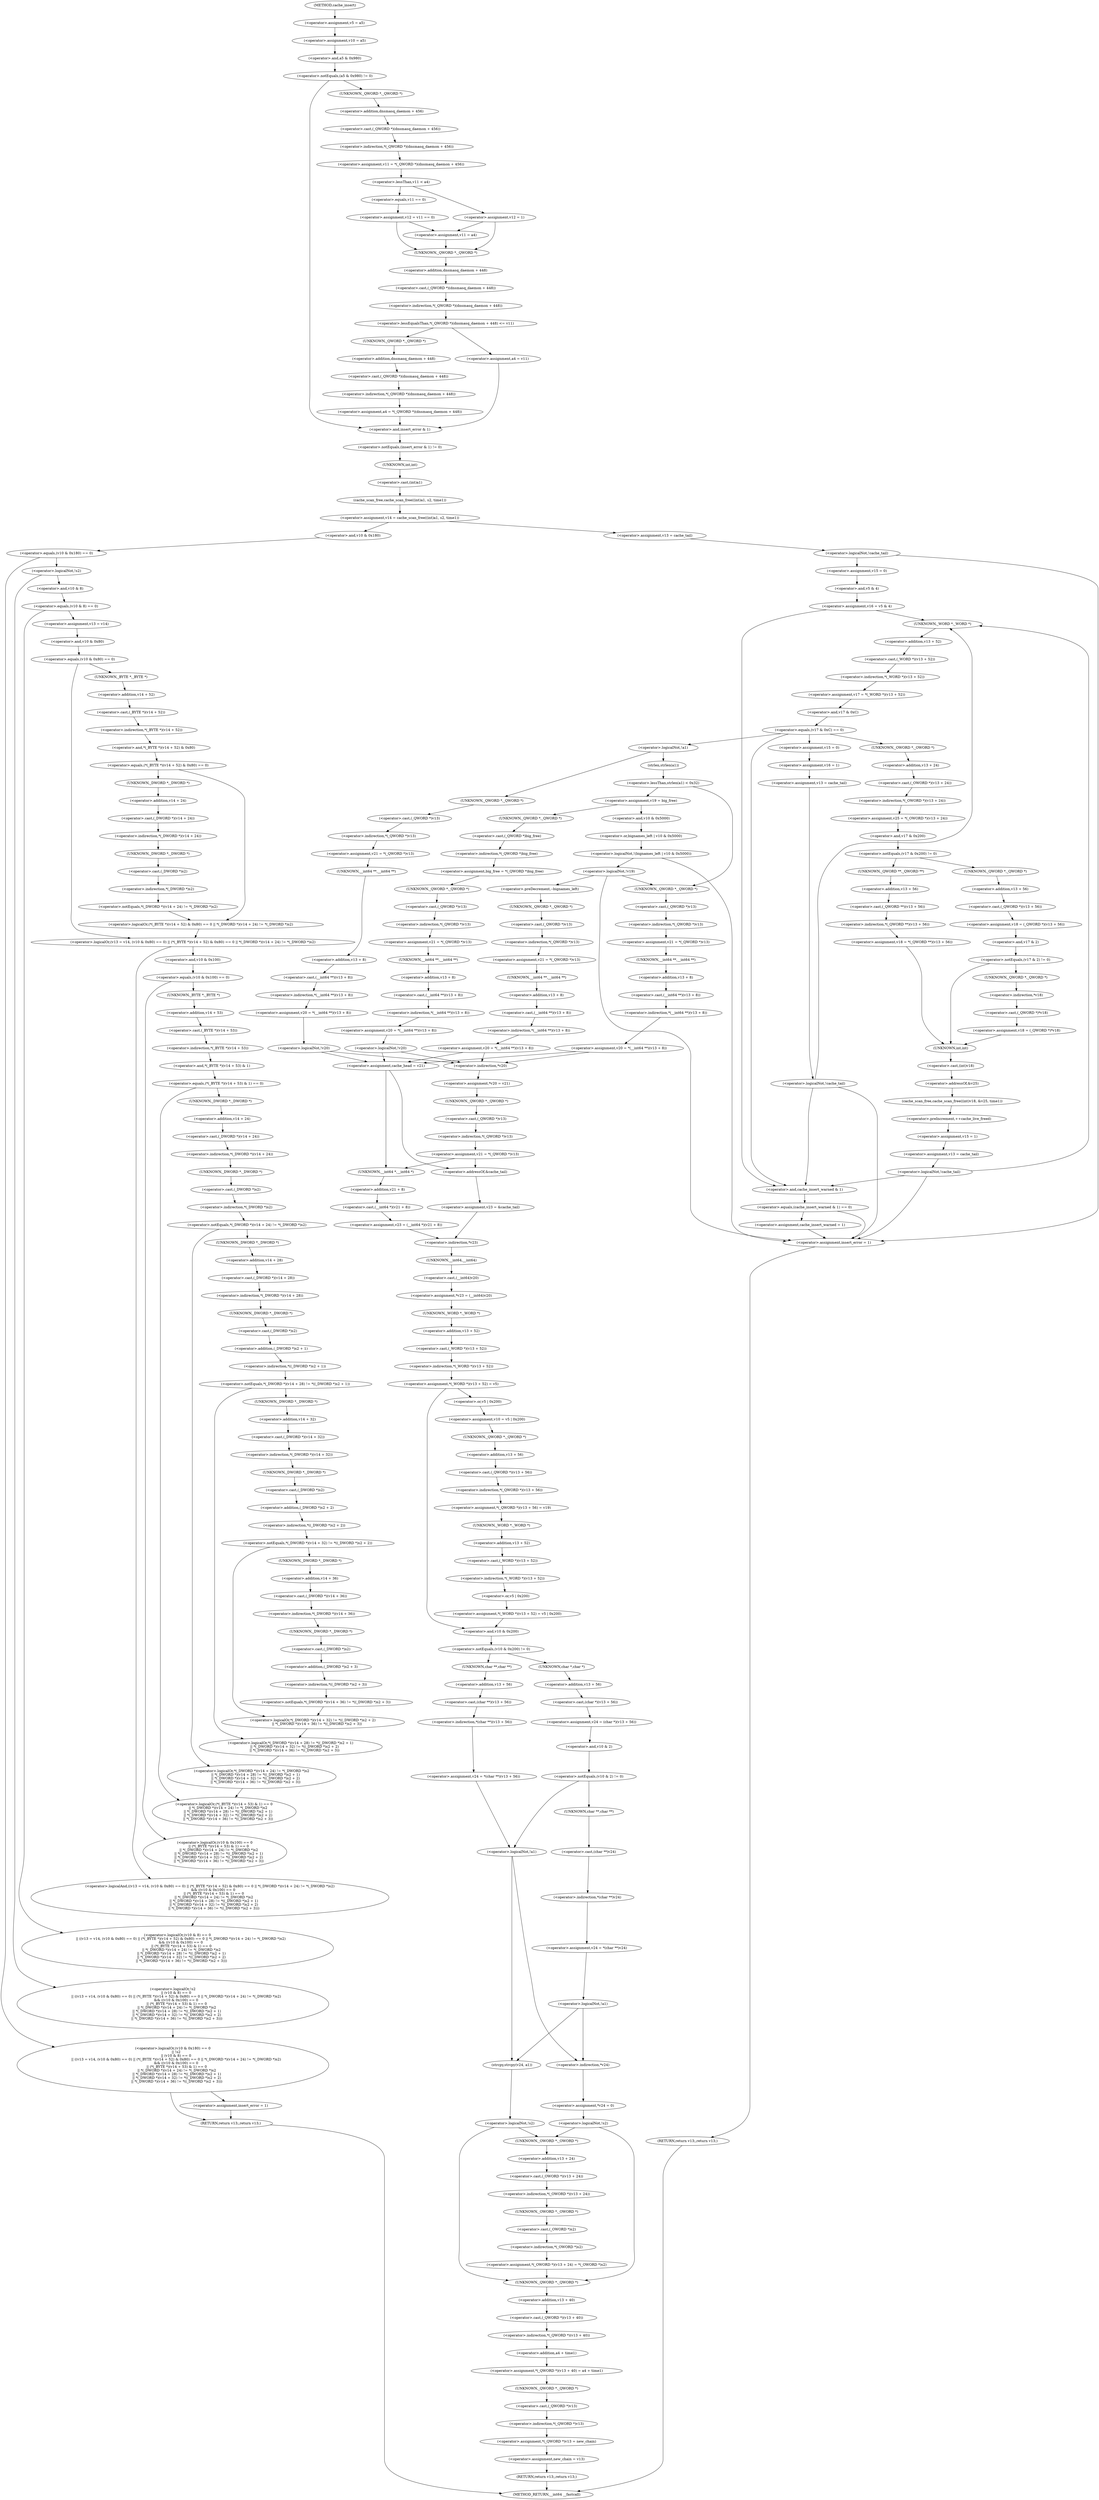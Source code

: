 digraph cache_insert {  
"1000140" [label = "(<operator>.assignment,v5 = a5)" ]
"1000143" [label = "(<operator>.assignment,v10 = a5)" ]
"1000147" [label = "(<operator>.notEquals,(a5 & 0x980) != 0)" ]
"1000148" [label = "(<operator>.and,a5 & 0x980)" ]
"1000153" [label = "(<operator>.assignment,v11 = *(_QWORD *)(dnsmasq_daemon + 456))" ]
"1000155" [label = "(<operator>.indirection,*(_QWORD *)(dnsmasq_daemon + 456))" ]
"1000156" [label = "(<operator>.cast,(_QWORD *)(dnsmasq_daemon + 456))" ]
"1000157" [label = "(UNKNOWN,_QWORD *,_QWORD *)" ]
"1000158" [label = "(<operator>.addition,dnsmasq_daemon + 456)" ]
"1000162" [label = "(<operator>.lessThan,v11 < a4)" ]
"1000165" [label = "(<operator>.assignment,v12 = v11 == 0)" ]
"1000167" [label = "(<operator>.equals,v11 == 0)" ]
"1000171" [label = "(<operator>.assignment,v12 = 1)" ]
"1000176" [label = "(<operator>.assignment,v11 = a4)" ]
"1000180" [label = "(<operator>.lessEqualsThan,*(_QWORD *)(dnsmasq_daemon + 448) <= v11)" ]
"1000181" [label = "(<operator>.indirection,*(_QWORD *)(dnsmasq_daemon + 448))" ]
"1000182" [label = "(<operator>.cast,(_QWORD *)(dnsmasq_daemon + 448))" ]
"1000183" [label = "(UNKNOWN,_QWORD *,_QWORD *)" ]
"1000184" [label = "(<operator>.addition,dnsmasq_daemon + 448)" ]
"1000188" [label = "(<operator>.assignment,a4 = v11)" ]
"1000192" [label = "(<operator>.assignment,a4 = *(_QWORD *)(dnsmasq_daemon + 448))" ]
"1000194" [label = "(<operator>.indirection,*(_QWORD *)(dnsmasq_daemon + 448))" ]
"1000195" [label = "(<operator>.cast,(_QWORD *)(dnsmasq_daemon + 448))" ]
"1000196" [label = "(UNKNOWN,_QWORD *,_QWORD *)" ]
"1000197" [label = "(<operator>.addition,dnsmasq_daemon + 448)" ]
"1000201" [label = "(<operator>.notEquals,(insert_error & 1) != 0)" ]
"1000202" [label = "(<operator>.and,insert_error & 1)" ]
"1000207" [label = "(<operator>.assignment,v14 = cache_scan_free((int)a1, s2, time1))" ]
"1000209" [label = "(cache_scan_free,cache_scan_free((int)a1, s2, time1))" ]
"1000210" [label = "(<operator>.cast,(int)a1)" ]
"1000211" [label = "(UNKNOWN,int,int)" ]
"1000219" [label = "(<operator>.logicalOr,(v10 & 0x180) == 0\n      || !s2\n      || (v10 & 8) == 0\n      || ((v13 = v14, (v10 & 0x80) == 0) || (*(_BYTE *)(v14 + 52) & 0x80) == 0 || *(_DWORD *)(v14 + 24) != *(_DWORD *)s2)\n      && ((v10 & 0x100) == 0\n       || (*(_BYTE *)(v14 + 53) & 1) == 0\n       || *(_DWORD *)(v14 + 24) != *(_DWORD *)s2\n       || *(_DWORD *)(v14 + 28) != *((_DWORD *)s2 + 1)\n       || *(_DWORD *)(v14 + 32) != *((_DWORD *)s2 + 2)\n       || *(_DWORD *)(v14 + 36) != *((_DWORD *)s2 + 3)))" ]
"1000220" [label = "(<operator>.equals,(v10 & 0x180) == 0)" ]
"1000221" [label = "(<operator>.and,v10 & 0x180)" ]
"1000225" [label = "(<operator>.logicalOr,!s2\n      || (v10 & 8) == 0\n      || ((v13 = v14, (v10 & 0x80) == 0) || (*(_BYTE *)(v14 + 52) & 0x80) == 0 || *(_DWORD *)(v14 + 24) != *(_DWORD *)s2)\n      && ((v10 & 0x100) == 0\n       || (*(_BYTE *)(v14 + 53) & 1) == 0\n       || *(_DWORD *)(v14 + 24) != *(_DWORD *)s2\n       || *(_DWORD *)(v14 + 28) != *((_DWORD *)s2 + 1)\n       || *(_DWORD *)(v14 + 32) != *((_DWORD *)s2 + 2)\n       || *(_DWORD *)(v14 + 36) != *((_DWORD *)s2 + 3)))" ]
"1000226" [label = "(<operator>.logicalNot,!s2)" ]
"1000228" [label = "(<operator>.logicalOr,(v10 & 8) == 0\n      || ((v13 = v14, (v10 & 0x80) == 0) || (*(_BYTE *)(v14 + 52) & 0x80) == 0 || *(_DWORD *)(v14 + 24) != *(_DWORD *)s2)\n      && ((v10 & 0x100) == 0\n       || (*(_BYTE *)(v14 + 53) & 1) == 0\n       || *(_DWORD *)(v14 + 24) != *(_DWORD *)s2\n       || *(_DWORD *)(v14 + 28) != *((_DWORD *)s2 + 1)\n       || *(_DWORD *)(v14 + 32) != *((_DWORD *)s2 + 2)\n       || *(_DWORD *)(v14 + 36) != *((_DWORD *)s2 + 3)))" ]
"1000229" [label = "(<operator>.equals,(v10 & 8) == 0)" ]
"1000230" [label = "(<operator>.and,v10 & 8)" ]
"1000234" [label = "(<operator>.logicalAnd,((v13 = v14, (v10 & 0x80) == 0) || (*(_BYTE *)(v14 + 52) & 0x80) == 0 || *(_DWORD *)(v14 + 24) != *(_DWORD *)s2)\n      && ((v10 & 0x100) == 0\n       || (*(_BYTE *)(v14 + 53) & 1) == 0\n       || *(_DWORD *)(v14 + 24) != *(_DWORD *)s2\n       || *(_DWORD *)(v14 + 28) != *((_DWORD *)s2 + 1)\n       || *(_DWORD *)(v14 + 32) != *((_DWORD *)s2 + 2)\n       || *(_DWORD *)(v14 + 36) != *((_DWORD *)s2 + 3)))" ]
"1000235" [label = "(<operator>.logicalOr,(v13 = v14, (v10 & 0x80) == 0) || (*(_BYTE *)(v14 + 52) & 0x80) == 0 || *(_DWORD *)(v14 + 24) != *(_DWORD *)s2)" ]
"1000237" [label = "(<operator>.assignment,v13 = v14)" ]
"1000240" [label = "(<operator>.equals,(v10 & 0x80) == 0)" ]
"1000241" [label = "(<operator>.and,v10 & 0x80)" ]
"1000245" [label = "(<operator>.logicalOr,(*(_BYTE *)(v14 + 52) & 0x80) == 0 || *(_DWORD *)(v14 + 24) != *(_DWORD *)s2)" ]
"1000246" [label = "(<operator>.equals,(*(_BYTE *)(v14 + 52) & 0x80) == 0)" ]
"1000247" [label = "(<operator>.and,*(_BYTE *)(v14 + 52) & 0x80)" ]
"1000248" [label = "(<operator>.indirection,*(_BYTE *)(v14 + 52))" ]
"1000249" [label = "(<operator>.cast,(_BYTE *)(v14 + 52))" ]
"1000250" [label = "(UNKNOWN,_BYTE *,_BYTE *)" ]
"1000251" [label = "(<operator>.addition,v14 + 52)" ]
"1000256" [label = "(<operator>.notEquals,*(_DWORD *)(v14 + 24) != *(_DWORD *)s2)" ]
"1000257" [label = "(<operator>.indirection,*(_DWORD *)(v14 + 24))" ]
"1000258" [label = "(<operator>.cast,(_DWORD *)(v14 + 24))" ]
"1000259" [label = "(UNKNOWN,_DWORD *,_DWORD *)" ]
"1000260" [label = "(<operator>.addition,v14 + 24)" ]
"1000263" [label = "(<operator>.indirection,*(_DWORD *)s2)" ]
"1000264" [label = "(<operator>.cast,(_DWORD *)s2)" ]
"1000265" [label = "(UNKNOWN,_DWORD *,_DWORD *)" ]
"1000267" [label = "(<operator>.logicalOr,(v10 & 0x100) == 0\n       || (*(_BYTE *)(v14 + 53) & 1) == 0\n       || *(_DWORD *)(v14 + 24) != *(_DWORD *)s2\n       || *(_DWORD *)(v14 + 28) != *((_DWORD *)s2 + 1)\n       || *(_DWORD *)(v14 + 32) != *((_DWORD *)s2 + 2)\n       || *(_DWORD *)(v14 + 36) != *((_DWORD *)s2 + 3))" ]
"1000268" [label = "(<operator>.equals,(v10 & 0x100) == 0)" ]
"1000269" [label = "(<operator>.and,v10 & 0x100)" ]
"1000273" [label = "(<operator>.logicalOr,(*(_BYTE *)(v14 + 53) & 1) == 0\n       || *(_DWORD *)(v14 + 24) != *(_DWORD *)s2\n       || *(_DWORD *)(v14 + 28) != *((_DWORD *)s2 + 1)\n       || *(_DWORD *)(v14 + 32) != *((_DWORD *)s2 + 2)\n       || *(_DWORD *)(v14 + 36) != *((_DWORD *)s2 + 3))" ]
"1000274" [label = "(<operator>.equals,(*(_BYTE *)(v14 + 53) & 1) == 0)" ]
"1000275" [label = "(<operator>.and,*(_BYTE *)(v14 + 53) & 1)" ]
"1000276" [label = "(<operator>.indirection,*(_BYTE *)(v14 + 53))" ]
"1000277" [label = "(<operator>.cast,(_BYTE *)(v14 + 53))" ]
"1000278" [label = "(UNKNOWN,_BYTE *,_BYTE *)" ]
"1000279" [label = "(<operator>.addition,v14 + 53)" ]
"1000284" [label = "(<operator>.logicalOr,*(_DWORD *)(v14 + 24) != *(_DWORD *)s2\n       || *(_DWORD *)(v14 + 28) != *((_DWORD *)s2 + 1)\n       || *(_DWORD *)(v14 + 32) != *((_DWORD *)s2 + 2)\n       || *(_DWORD *)(v14 + 36) != *((_DWORD *)s2 + 3))" ]
"1000285" [label = "(<operator>.notEquals,*(_DWORD *)(v14 + 24) != *(_DWORD *)s2)" ]
"1000286" [label = "(<operator>.indirection,*(_DWORD *)(v14 + 24))" ]
"1000287" [label = "(<operator>.cast,(_DWORD *)(v14 + 24))" ]
"1000288" [label = "(UNKNOWN,_DWORD *,_DWORD *)" ]
"1000289" [label = "(<operator>.addition,v14 + 24)" ]
"1000292" [label = "(<operator>.indirection,*(_DWORD *)s2)" ]
"1000293" [label = "(<operator>.cast,(_DWORD *)s2)" ]
"1000294" [label = "(UNKNOWN,_DWORD *,_DWORD *)" ]
"1000296" [label = "(<operator>.logicalOr,*(_DWORD *)(v14 + 28) != *((_DWORD *)s2 + 1)\n       || *(_DWORD *)(v14 + 32) != *((_DWORD *)s2 + 2)\n       || *(_DWORD *)(v14 + 36) != *((_DWORD *)s2 + 3))" ]
"1000297" [label = "(<operator>.notEquals,*(_DWORD *)(v14 + 28) != *((_DWORD *)s2 + 1))" ]
"1000298" [label = "(<operator>.indirection,*(_DWORD *)(v14 + 28))" ]
"1000299" [label = "(<operator>.cast,(_DWORD *)(v14 + 28))" ]
"1000300" [label = "(UNKNOWN,_DWORD *,_DWORD *)" ]
"1000301" [label = "(<operator>.addition,v14 + 28)" ]
"1000304" [label = "(<operator>.indirection,*((_DWORD *)s2 + 1))" ]
"1000305" [label = "(<operator>.addition,(_DWORD *)s2 + 1)" ]
"1000306" [label = "(<operator>.cast,(_DWORD *)s2)" ]
"1000307" [label = "(UNKNOWN,_DWORD *,_DWORD *)" ]
"1000310" [label = "(<operator>.logicalOr,*(_DWORD *)(v14 + 32) != *((_DWORD *)s2 + 2)\n       || *(_DWORD *)(v14 + 36) != *((_DWORD *)s2 + 3))" ]
"1000311" [label = "(<operator>.notEquals,*(_DWORD *)(v14 + 32) != *((_DWORD *)s2 + 2))" ]
"1000312" [label = "(<operator>.indirection,*(_DWORD *)(v14 + 32))" ]
"1000313" [label = "(<operator>.cast,(_DWORD *)(v14 + 32))" ]
"1000314" [label = "(UNKNOWN,_DWORD *,_DWORD *)" ]
"1000315" [label = "(<operator>.addition,v14 + 32)" ]
"1000318" [label = "(<operator>.indirection,*((_DWORD *)s2 + 2))" ]
"1000319" [label = "(<operator>.addition,(_DWORD *)s2 + 2)" ]
"1000320" [label = "(<operator>.cast,(_DWORD *)s2)" ]
"1000321" [label = "(UNKNOWN,_DWORD *,_DWORD *)" ]
"1000324" [label = "(<operator>.notEquals,*(_DWORD *)(v14 + 36) != *((_DWORD *)s2 + 3))" ]
"1000325" [label = "(<operator>.indirection,*(_DWORD *)(v14 + 36))" ]
"1000326" [label = "(<operator>.cast,(_DWORD *)(v14 + 36))" ]
"1000327" [label = "(UNKNOWN,_DWORD *,_DWORD *)" ]
"1000328" [label = "(<operator>.addition,v14 + 36)" ]
"1000331" [label = "(<operator>.indirection,*((_DWORD *)s2 + 3))" ]
"1000332" [label = "(<operator>.addition,(_DWORD *)s2 + 3)" ]
"1000333" [label = "(<operator>.cast,(_DWORD *)s2)" ]
"1000334" [label = "(UNKNOWN,_DWORD *,_DWORD *)" ]
"1000339" [label = "(<operator>.assignment,insert_error = 1)" ]
"1000342" [label = "(RETURN,return v13;,return v13;)" ]
"1000344" [label = "(<operator>.assignment,v13 = cache_tail)" ]
"1000348" [label = "(<operator>.logicalNot,!cache_tail)" ]
"1000351" [label = "(<operator>.assignment,v15 = 0)" ]
"1000354" [label = "(<operator>.assignment,v16 = v5 & 4)" ]
"1000356" [label = "(<operator>.and,v5 & 4)" ]
"1000362" [label = "(<operator>.assignment,v17 = *(_WORD *)(v13 + 52))" ]
"1000364" [label = "(<operator>.indirection,*(_WORD *)(v13 + 52))" ]
"1000365" [label = "(<operator>.cast,(_WORD *)(v13 + 52))" ]
"1000366" [label = "(UNKNOWN,_WORD *,_WORD *)" ]
"1000367" [label = "(<operator>.addition,v13 + 52)" ]
"1000371" [label = "(<operator>.equals,(v17 & 0xC) == 0)" ]
"1000372" [label = "(<operator>.and,v17 & 0xC)" ]
"1000378" [label = "(<operator>.logicalNot,!a1)" ]
"1000382" [label = "(<operator>.assignment,v21 = *(_QWORD *)v13)" ]
"1000384" [label = "(<operator>.indirection,*(_QWORD *)v13)" ]
"1000385" [label = "(<operator>.cast,(_QWORD *)v13)" ]
"1000386" [label = "(UNKNOWN,_QWORD *,_QWORD *)" ]
"1000388" [label = "(<operator>.assignment,v20 = *(__int64 **)(v13 + 8))" ]
"1000390" [label = "(<operator>.indirection,*(__int64 **)(v13 + 8))" ]
"1000391" [label = "(<operator>.cast,(__int64 **)(v13 + 8))" ]
"1000392" [label = "(UNKNOWN,__int64 **,__int64 **)" ]
"1000393" [label = "(<operator>.addition,v13 + 8)" ]
"1000397" [label = "(<operator>.logicalNot,!v20)" ]
"1000402" [label = "(<operator>.lessThan,strlen(a1) < 0x32)" ]
"1000403" [label = "(strlen,strlen(a1))" ]
"1000410" [label = "(<operator>.assignment,v19 = big_free)" ]
"1000416" [label = "(<operator>.assignment,big_free = *(_QWORD *)big_free)" ]
"1000418" [label = "(<operator>.indirection,*(_QWORD *)big_free)" ]
"1000419" [label = "(<operator>.cast,(_QWORD *)big_free)" ]
"1000420" [label = "(UNKNOWN,_QWORD *,_QWORD *)" ]
"1000422" [label = "(<operator>.assignment,v21 = *(_QWORD *)v13)" ]
"1000424" [label = "(<operator>.indirection,*(_QWORD *)v13)" ]
"1000425" [label = "(<operator>.cast,(_QWORD *)v13)" ]
"1000426" [label = "(UNKNOWN,_QWORD *,_QWORD *)" ]
"1000428" [label = "(<operator>.assignment,v20 = *(__int64 **)(v13 + 8))" ]
"1000430" [label = "(<operator>.indirection,*(__int64 **)(v13 + 8))" ]
"1000431" [label = "(<operator>.cast,(__int64 **)(v13 + 8))" ]
"1000432" [label = "(UNKNOWN,__int64 **,__int64 **)" ]
"1000433" [label = "(<operator>.addition,v13 + 8)" ]
"1000437" [label = "(<operator>.logicalNot,!v20)" ]
"1000441" [label = "(<operator>.assignment,*v20 = v21)" ]
"1000442" [label = "(<operator>.indirection,*v20)" ]
"1000445" [label = "(<operator>.assignment,v21 = *(_QWORD *)v13)" ]
"1000447" [label = "(<operator>.indirection,*(_QWORD *)v13)" ]
"1000448" [label = "(<operator>.cast,(_QWORD *)v13)" ]
"1000449" [label = "(UNKNOWN,_QWORD *,_QWORD *)" ]
"1000453" [label = "(<operator>.logicalNot,!(bignames_left | v10 & 0x5000))" ]
"1000454" [label = "(<operator>.or,bignames_left | v10 & 0x5000)" ]
"1000456" [label = "(<operator>.and,v10 & 0x5000)" ]
"1000461" [label = "(<operator>.logicalNot,!v19)" ]
"1000467" [label = "(<operator>.preDecrement,--bignames_left)" ]
"1000469" [label = "(<operator>.assignment,v21 = *(_QWORD *)v13)" ]
"1000471" [label = "(<operator>.indirection,*(_QWORD *)v13)" ]
"1000472" [label = "(<operator>.cast,(_QWORD *)v13)" ]
"1000473" [label = "(UNKNOWN,_QWORD *,_QWORD *)" ]
"1000475" [label = "(<operator>.assignment,v20 = *(__int64 **)(v13 + 8))" ]
"1000477" [label = "(<operator>.indirection,*(__int64 **)(v13 + 8))" ]
"1000478" [label = "(<operator>.cast,(__int64 **)(v13 + 8))" ]
"1000479" [label = "(UNKNOWN,__int64 **,__int64 **)" ]
"1000480" [label = "(<operator>.addition,v13 + 8)" ]
"1000487" [label = "(<operator>.assignment,v21 = *(_QWORD *)v13)" ]
"1000489" [label = "(<operator>.indirection,*(_QWORD *)v13)" ]
"1000490" [label = "(<operator>.cast,(_QWORD *)v13)" ]
"1000491" [label = "(UNKNOWN,_QWORD *,_QWORD *)" ]
"1000493" [label = "(<operator>.assignment,v20 = *(__int64 **)(v13 + 8))" ]
"1000495" [label = "(<operator>.indirection,*(__int64 **)(v13 + 8))" ]
"1000496" [label = "(<operator>.cast,(__int64 **)(v13 + 8))" ]
"1000497" [label = "(UNKNOWN,__int64 **,__int64 **)" ]
"1000498" [label = "(<operator>.addition,v13 + 8)" ]
"1000505" [label = "(<operator>.assignment,cache_head = v21)" ]
"1000511" [label = "(<operator>.assignment,v23 = (__int64 *)(v21 + 8))" ]
"1000513" [label = "(<operator>.cast,(__int64 *)(v21 + 8))" ]
"1000514" [label = "(UNKNOWN,__int64 *,__int64 *)" ]
"1000515" [label = "(<operator>.addition,v21 + 8)" ]
"1000519" [label = "(<operator>.assignment,v23 = &cache_tail)" ]
"1000521" [label = "(<operator>.addressOf,&cache_tail)" ]
"1000523" [label = "(<operator>.assignment,*v23 = (__int64)v20)" ]
"1000524" [label = "(<operator>.indirection,*v23)" ]
"1000526" [label = "(<operator>.cast,(__int64)v20)" ]
"1000527" [label = "(UNKNOWN,__int64,__int64)" ]
"1000529" [label = "(<operator>.assignment,*(_WORD *)(v13 + 52) = v5)" ]
"1000530" [label = "(<operator>.indirection,*(_WORD *)(v13 + 52))" ]
"1000531" [label = "(<operator>.cast,(_WORD *)(v13 + 52))" ]
"1000532" [label = "(UNKNOWN,_WORD *,_WORD *)" ]
"1000533" [label = "(<operator>.addition,v13 + 52)" ]
"1000540" [label = "(<operator>.assignment,v10 = v5 | 0x200)" ]
"1000542" [label = "(<operator>.or,v5 | 0x200)" ]
"1000545" [label = "(<operator>.assignment,*(_QWORD *)(v13 + 56) = v19)" ]
"1000546" [label = "(<operator>.indirection,*(_QWORD *)(v13 + 56))" ]
"1000547" [label = "(<operator>.cast,(_QWORD *)(v13 + 56))" ]
"1000548" [label = "(UNKNOWN,_QWORD *,_QWORD *)" ]
"1000549" [label = "(<operator>.addition,v13 + 56)" ]
"1000553" [label = "(<operator>.assignment,*(_WORD *)(v13 + 52) = v5 | 0x200)" ]
"1000554" [label = "(<operator>.indirection,*(_WORD *)(v13 + 52))" ]
"1000555" [label = "(<operator>.cast,(_WORD *)(v13 + 52))" ]
"1000556" [label = "(UNKNOWN,_WORD *,_WORD *)" ]
"1000557" [label = "(<operator>.addition,v13 + 52)" ]
"1000560" [label = "(<operator>.or,v5 | 0x200)" ]
"1000564" [label = "(<operator>.notEquals,(v10 & 0x200) != 0)" ]
"1000565" [label = "(<operator>.and,v10 & 0x200)" ]
"1000570" [label = "(<operator>.assignment,v24 = *(char **)(v13 + 56))" ]
"1000572" [label = "(<operator>.indirection,*(char **)(v13 + 56))" ]
"1000573" [label = "(<operator>.cast,(char **)(v13 + 56))" ]
"1000574" [label = "(UNKNOWN,char **,char **)" ]
"1000575" [label = "(<operator>.addition,v13 + 56)" ]
"1000580" [label = "(<operator>.assignment,v24 = (char *)(v13 + 56))" ]
"1000582" [label = "(<operator>.cast,(char *)(v13 + 56))" ]
"1000583" [label = "(UNKNOWN,char *,char *)" ]
"1000584" [label = "(<operator>.addition,v13 + 56)" ]
"1000588" [label = "(<operator>.notEquals,(v10 & 2) != 0)" ]
"1000589" [label = "(<operator>.and,v10 & 2)" ]
"1000594" [label = "(<operator>.assignment,v24 = *(char **)v24)" ]
"1000596" [label = "(<operator>.indirection,*(char **)v24)" ]
"1000597" [label = "(<operator>.cast,(char **)v24)" ]
"1000598" [label = "(UNKNOWN,char **,char **)" ]
"1000601" [label = "(<operator>.logicalNot,!a1)" ]
"1000605" [label = "(<operator>.assignment,*v24 = 0)" ]
"1000606" [label = "(<operator>.indirection,*v24)" ]
"1000610" [label = "(<operator>.logicalNot,!s2)" ]
"1000614" [label = "(<operator>.assignment,*(_QWORD *)(v13 + 40) = a4 + time1)" ]
"1000615" [label = "(<operator>.indirection,*(_QWORD *)(v13 + 40))" ]
"1000616" [label = "(<operator>.cast,(_QWORD *)(v13 + 40))" ]
"1000617" [label = "(UNKNOWN,_QWORD *,_QWORD *)" ]
"1000618" [label = "(<operator>.addition,v13 + 40)" ]
"1000621" [label = "(<operator>.addition,a4 + time1)" ]
"1000624" [label = "(<operator>.assignment,*(_QWORD *)v13 = new_chain)" ]
"1000625" [label = "(<operator>.indirection,*(_QWORD *)v13)" ]
"1000626" [label = "(<operator>.cast,(_QWORD *)v13)" ]
"1000627" [label = "(UNKNOWN,_QWORD *,_QWORD *)" ]
"1000630" [label = "(<operator>.assignment,new_chain = v13)" ]
"1000633" [label = "(RETURN,return v13;,return v13;)" ]
"1000636" [label = "(<operator>.assignment,*(_OWORD *)(v13 + 24) = *(_OWORD *)s2)" ]
"1000637" [label = "(<operator>.indirection,*(_OWORD *)(v13 + 24))" ]
"1000638" [label = "(<operator>.cast,(_OWORD *)(v13 + 24))" ]
"1000639" [label = "(UNKNOWN,_OWORD *,_OWORD *)" ]
"1000640" [label = "(<operator>.addition,v13 + 24)" ]
"1000643" [label = "(<operator>.indirection,*(_OWORD *)s2)" ]
"1000644" [label = "(<operator>.cast,(_OWORD *)s2)" ]
"1000645" [label = "(UNKNOWN,_OWORD *,_OWORD *)" ]
"1000649" [label = "(strcpy,strcpy(v24, a1))" ]
"1000653" [label = "(<operator>.logicalNot,!s2)" ]
"1000658" [label = "(<operator>.logicalNot,!a1)" ]
"1000668" [label = "(<operator>.assignment,v25 = *(_OWORD *)(v13 + 24))" ]
"1000670" [label = "(<operator>.indirection,*(_OWORD *)(v13 + 24))" ]
"1000671" [label = "(<operator>.cast,(_OWORD *)(v13 + 24))" ]
"1000672" [label = "(UNKNOWN,_OWORD *,_OWORD *)" ]
"1000673" [label = "(<operator>.addition,v13 + 24)" ]
"1000677" [label = "(<operator>.notEquals,(v17 & 0x200) != 0)" ]
"1000678" [label = "(<operator>.and,v17 & 0x200)" ]
"1000683" [label = "(<operator>.assignment,v18 = *(_QWORD **)(v13 + 56))" ]
"1000685" [label = "(<operator>.indirection,*(_QWORD **)(v13 + 56))" ]
"1000686" [label = "(<operator>.cast,(_QWORD **)(v13 + 56))" ]
"1000687" [label = "(UNKNOWN,_QWORD **,_QWORD **)" ]
"1000688" [label = "(<operator>.addition,v13 + 56)" ]
"1000693" [label = "(<operator>.assignment,v18 = (_QWORD *)(v13 + 56))" ]
"1000695" [label = "(<operator>.cast,(_QWORD *)(v13 + 56))" ]
"1000696" [label = "(UNKNOWN,_QWORD *,_QWORD *)" ]
"1000697" [label = "(<operator>.addition,v13 + 56)" ]
"1000701" [label = "(<operator>.notEquals,(v17 & 2) != 0)" ]
"1000702" [label = "(<operator>.and,v17 & 2)" ]
"1000706" [label = "(<operator>.assignment,v18 = (_QWORD *)*v18)" ]
"1000708" [label = "(<operator>.cast,(_QWORD *)*v18)" ]
"1000709" [label = "(UNKNOWN,_QWORD *,_QWORD *)" ]
"1000710" [label = "(<operator>.indirection,*v18)" ]
"1000712" [label = "(cache_scan_free,cache_scan_free((int)v18, &v25, time1))" ]
"1000713" [label = "(<operator>.cast,(int)v18)" ]
"1000714" [label = "(UNKNOWN,int,int)" ]
"1000716" [label = "(<operator>.addressOf,&v25)" ]
"1000719" [label = "(<operator>.preIncrement,++cache_live_freed)" ]
"1000721" [label = "(<operator>.assignment,v15 = 1)" ]
"1000724" [label = "(<operator>.assignment,v13 = cache_tail)" ]
"1000728" [label = "(<operator>.logicalNot,!cache_tail)" ]
"1000733" [label = "(<operator>.assignment,v15 = 0)" ]
"1000736" [label = "(<operator>.assignment,v16 = 1)" ]
"1000739" [label = "(<operator>.assignment,v13 = cache_tail)" ]
"1000743" [label = "(<operator>.logicalNot,!cache_tail)" ]
"1000747" [label = "(<operator>.equals,(cache_insert_warned & 1) == 0)" ]
"1000748" [label = "(<operator>.and,cache_insert_warned & 1)" ]
"1000753" [label = "(<operator>.assignment,cache_insert_warned = 1)" ]
"1000758" [label = "(<operator>.assignment,insert_error = 1)" ]
"1000761" [label = "(RETURN,return v13;,return v13;)" ]
"1000117" [label = "(METHOD,cache_insert)" ]
"1000763" [label = "(METHOD_RETURN,__int64 __fastcall)" ]
  "1000140" -> "1000143" 
  "1000143" -> "1000148" 
  "1000147" -> "1000157" 
  "1000147" -> "1000202" 
  "1000148" -> "1000147" 
  "1000153" -> "1000162" 
  "1000155" -> "1000153" 
  "1000156" -> "1000155" 
  "1000157" -> "1000158" 
  "1000158" -> "1000156" 
  "1000162" -> "1000167" 
  "1000162" -> "1000171" 
  "1000165" -> "1000183" 
  "1000165" -> "1000176" 
  "1000167" -> "1000165" 
  "1000171" -> "1000183" 
  "1000171" -> "1000176" 
  "1000176" -> "1000183" 
  "1000180" -> "1000188" 
  "1000180" -> "1000196" 
  "1000181" -> "1000180" 
  "1000182" -> "1000181" 
  "1000183" -> "1000184" 
  "1000184" -> "1000182" 
  "1000188" -> "1000202" 
  "1000192" -> "1000202" 
  "1000194" -> "1000192" 
  "1000195" -> "1000194" 
  "1000196" -> "1000197" 
  "1000197" -> "1000195" 
  "1000201" -> "1000211" 
  "1000202" -> "1000201" 
  "1000207" -> "1000221" 
  "1000207" -> "1000344" 
  "1000209" -> "1000207" 
  "1000210" -> "1000209" 
  "1000211" -> "1000210" 
  "1000219" -> "1000339" 
  "1000219" -> "1000342" 
  "1000220" -> "1000219" 
  "1000220" -> "1000226" 
  "1000221" -> "1000220" 
  "1000225" -> "1000219" 
  "1000226" -> "1000225" 
  "1000226" -> "1000230" 
  "1000228" -> "1000225" 
  "1000229" -> "1000228" 
  "1000229" -> "1000237" 
  "1000230" -> "1000229" 
  "1000234" -> "1000228" 
  "1000235" -> "1000234" 
  "1000235" -> "1000269" 
  "1000237" -> "1000241" 
  "1000240" -> "1000250" 
  "1000240" -> "1000235" 
  "1000241" -> "1000240" 
  "1000245" -> "1000235" 
  "1000246" -> "1000259" 
  "1000246" -> "1000245" 
  "1000247" -> "1000246" 
  "1000248" -> "1000247" 
  "1000249" -> "1000248" 
  "1000250" -> "1000251" 
  "1000251" -> "1000249" 
  "1000256" -> "1000245" 
  "1000257" -> "1000265" 
  "1000258" -> "1000257" 
  "1000259" -> "1000260" 
  "1000260" -> "1000258" 
  "1000263" -> "1000256" 
  "1000264" -> "1000263" 
  "1000265" -> "1000264" 
  "1000267" -> "1000234" 
  "1000268" -> "1000278" 
  "1000268" -> "1000267" 
  "1000269" -> "1000268" 
  "1000273" -> "1000267" 
  "1000274" -> "1000288" 
  "1000274" -> "1000273" 
  "1000275" -> "1000274" 
  "1000276" -> "1000275" 
  "1000277" -> "1000276" 
  "1000278" -> "1000279" 
  "1000279" -> "1000277" 
  "1000284" -> "1000273" 
  "1000285" -> "1000300" 
  "1000285" -> "1000284" 
  "1000286" -> "1000294" 
  "1000287" -> "1000286" 
  "1000288" -> "1000289" 
  "1000289" -> "1000287" 
  "1000292" -> "1000285" 
  "1000293" -> "1000292" 
  "1000294" -> "1000293" 
  "1000296" -> "1000284" 
  "1000297" -> "1000314" 
  "1000297" -> "1000296" 
  "1000298" -> "1000307" 
  "1000299" -> "1000298" 
  "1000300" -> "1000301" 
  "1000301" -> "1000299" 
  "1000304" -> "1000297" 
  "1000305" -> "1000304" 
  "1000306" -> "1000305" 
  "1000307" -> "1000306" 
  "1000310" -> "1000296" 
  "1000311" -> "1000327" 
  "1000311" -> "1000310" 
  "1000312" -> "1000321" 
  "1000313" -> "1000312" 
  "1000314" -> "1000315" 
  "1000315" -> "1000313" 
  "1000318" -> "1000311" 
  "1000319" -> "1000318" 
  "1000320" -> "1000319" 
  "1000321" -> "1000320" 
  "1000324" -> "1000310" 
  "1000325" -> "1000334" 
  "1000326" -> "1000325" 
  "1000327" -> "1000328" 
  "1000328" -> "1000326" 
  "1000331" -> "1000324" 
  "1000332" -> "1000331" 
  "1000333" -> "1000332" 
  "1000334" -> "1000333" 
  "1000339" -> "1000342" 
  "1000342" -> "1000763" 
  "1000344" -> "1000348" 
  "1000348" -> "1000758" 
  "1000348" -> "1000351" 
  "1000351" -> "1000356" 
  "1000354" -> "1000366" 
  "1000354" -> "1000748" 
  "1000356" -> "1000354" 
  "1000362" -> "1000372" 
  "1000364" -> "1000362" 
  "1000365" -> "1000364" 
  "1000366" -> "1000367" 
  "1000367" -> "1000365" 
  "1000371" -> "1000378" 
  "1000371" -> "1000748" 
  "1000371" -> "1000672" 
  "1000371" -> "1000733" 
  "1000372" -> "1000371" 
  "1000378" -> "1000386" 
  "1000378" -> "1000403" 
  "1000382" -> "1000392" 
  "1000384" -> "1000382" 
  "1000385" -> "1000384" 
  "1000386" -> "1000385" 
  "1000388" -> "1000397" 
  "1000390" -> "1000388" 
  "1000391" -> "1000390" 
  "1000392" -> "1000393" 
  "1000393" -> "1000391" 
  "1000397" -> "1000505" 
  "1000397" -> "1000442" 
  "1000402" -> "1000491" 
  "1000402" -> "1000410" 
  "1000403" -> "1000402" 
  "1000410" -> "1000420" 
  "1000410" -> "1000456" 
  "1000416" -> "1000426" 
  "1000418" -> "1000416" 
  "1000419" -> "1000418" 
  "1000420" -> "1000419" 
  "1000422" -> "1000432" 
  "1000424" -> "1000422" 
  "1000425" -> "1000424" 
  "1000426" -> "1000425" 
  "1000428" -> "1000437" 
  "1000430" -> "1000428" 
  "1000431" -> "1000430" 
  "1000432" -> "1000433" 
  "1000433" -> "1000431" 
  "1000437" -> "1000505" 
  "1000437" -> "1000442" 
  "1000441" -> "1000449" 
  "1000442" -> "1000441" 
  "1000445" -> "1000514" 
  "1000445" -> "1000521" 
  "1000447" -> "1000445" 
  "1000448" -> "1000447" 
  "1000449" -> "1000448" 
  "1000453" -> "1000758" 
  "1000453" -> "1000461" 
  "1000454" -> "1000453" 
  "1000456" -> "1000454" 
  "1000461" -> "1000758" 
  "1000461" -> "1000467" 
  "1000461" -> "1000491" 
  "1000467" -> "1000473" 
  "1000469" -> "1000479" 
  "1000471" -> "1000469" 
  "1000472" -> "1000471" 
  "1000473" -> "1000472" 
  "1000475" -> "1000442" 
  "1000475" -> "1000505" 
  "1000477" -> "1000475" 
  "1000478" -> "1000477" 
  "1000479" -> "1000480" 
  "1000480" -> "1000478" 
  "1000487" -> "1000497" 
  "1000489" -> "1000487" 
  "1000490" -> "1000489" 
  "1000491" -> "1000490" 
  "1000493" -> "1000442" 
  "1000493" -> "1000505" 
  "1000495" -> "1000493" 
  "1000496" -> "1000495" 
  "1000497" -> "1000498" 
  "1000498" -> "1000496" 
  "1000505" -> "1000514" 
  "1000505" -> "1000521" 
  "1000511" -> "1000524" 
  "1000513" -> "1000511" 
  "1000514" -> "1000515" 
  "1000515" -> "1000513" 
  "1000519" -> "1000524" 
  "1000521" -> "1000519" 
  "1000523" -> "1000532" 
  "1000524" -> "1000527" 
  "1000526" -> "1000523" 
  "1000527" -> "1000526" 
  "1000529" -> "1000542" 
  "1000529" -> "1000565" 
  "1000530" -> "1000529" 
  "1000531" -> "1000530" 
  "1000532" -> "1000533" 
  "1000533" -> "1000531" 
  "1000540" -> "1000548" 
  "1000542" -> "1000540" 
  "1000545" -> "1000556" 
  "1000546" -> "1000545" 
  "1000547" -> "1000546" 
  "1000548" -> "1000549" 
  "1000549" -> "1000547" 
  "1000553" -> "1000565" 
  "1000554" -> "1000560" 
  "1000555" -> "1000554" 
  "1000556" -> "1000557" 
  "1000557" -> "1000555" 
  "1000560" -> "1000553" 
  "1000564" -> "1000574" 
  "1000564" -> "1000583" 
  "1000565" -> "1000564" 
  "1000570" -> "1000658" 
  "1000572" -> "1000570" 
  "1000573" -> "1000572" 
  "1000574" -> "1000575" 
  "1000575" -> "1000573" 
  "1000580" -> "1000589" 
  "1000582" -> "1000580" 
  "1000583" -> "1000584" 
  "1000584" -> "1000582" 
  "1000588" -> "1000598" 
  "1000588" -> "1000658" 
  "1000589" -> "1000588" 
  "1000594" -> "1000601" 
  "1000596" -> "1000594" 
  "1000597" -> "1000596" 
  "1000598" -> "1000597" 
  "1000601" -> "1000606" 
  "1000601" -> "1000649" 
  "1000605" -> "1000610" 
  "1000606" -> "1000605" 
  "1000610" -> "1000617" 
  "1000610" -> "1000639" 
  "1000614" -> "1000627" 
  "1000615" -> "1000621" 
  "1000616" -> "1000615" 
  "1000617" -> "1000618" 
  "1000618" -> "1000616" 
  "1000621" -> "1000614" 
  "1000624" -> "1000630" 
  "1000625" -> "1000624" 
  "1000626" -> "1000625" 
  "1000627" -> "1000626" 
  "1000630" -> "1000633" 
  "1000633" -> "1000763" 
  "1000636" -> "1000617" 
  "1000637" -> "1000645" 
  "1000638" -> "1000637" 
  "1000639" -> "1000640" 
  "1000640" -> "1000638" 
  "1000643" -> "1000636" 
  "1000644" -> "1000643" 
  "1000645" -> "1000644" 
  "1000649" -> "1000653" 
  "1000653" -> "1000617" 
  "1000653" -> "1000639" 
  "1000658" -> "1000606" 
  "1000658" -> "1000649" 
  "1000668" -> "1000678" 
  "1000670" -> "1000668" 
  "1000671" -> "1000670" 
  "1000672" -> "1000673" 
  "1000673" -> "1000671" 
  "1000677" -> "1000687" 
  "1000677" -> "1000696" 
  "1000678" -> "1000677" 
  "1000683" -> "1000714" 
  "1000685" -> "1000683" 
  "1000686" -> "1000685" 
  "1000687" -> "1000688" 
  "1000688" -> "1000686" 
  "1000693" -> "1000702" 
  "1000695" -> "1000693" 
  "1000696" -> "1000697" 
  "1000697" -> "1000695" 
  "1000701" -> "1000714" 
  "1000701" -> "1000709" 
  "1000702" -> "1000701" 
  "1000706" -> "1000714" 
  "1000708" -> "1000706" 
  "1000709" -> "1000710" 
  "1000710" -> "1000708" 
  "1000712" -> "1000719" 
  "1000713" -> "1000716" 
  "1000714" -> "1000713" 
  "1000716" -> "1000712" 
  "1000719" -> "1000721" 
  "1000721" -> "1000724" 
  "1000724" -> "1000728" 
  "1000728" -> "1000366" 
  "1000728" -> "1000748" 
  "1000728" -> "1000758" 
  "1000733" -> "1000736" 
  "1000736" -> "1000739" 
  "1000739" -> "1000743" 
  "1000743" -> "1000366" 
  "1000743" -> "1000748" 
  "1000743" -> "1000758" 
  "1000747" -> "1000753" 
  "1000747" -> "1000758" 
  "1000748" -> "1000747" 
  "1000753" -> "1000758" 
  "1000758" -> "1000761" 
  "1000761" -> "1000763" 
  "1000117" -> "1000140" 
}
